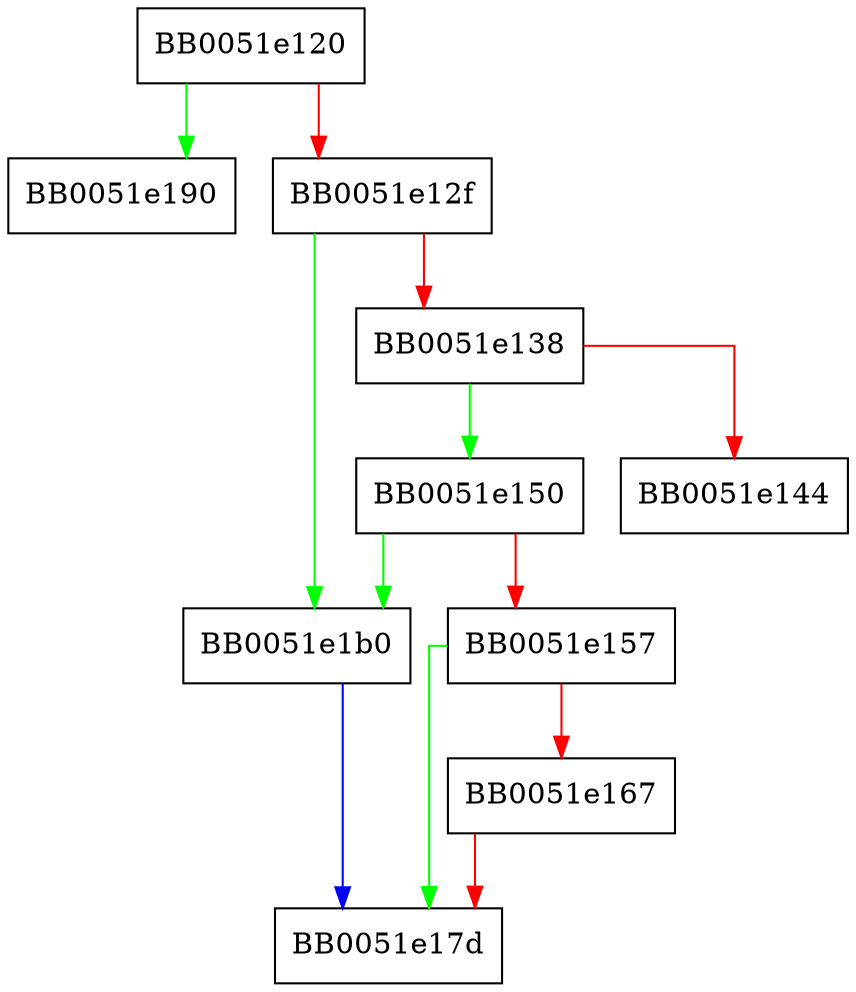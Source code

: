 digraph i2d_PrivateKey {
  node [shape="box"];
  graph [splines=ortho];
  BB0051e120 -> BB0051e190 [color="green"];
  BB0051e120 -> BB0051e12f [color="red"];
  BB0051e12f -> BB0051e1b0 [color="green"];
  BB0051e12f -> BB0051e138 [color="red"];
  BB0051e138 -> BB0051e150 [color="green"];
  BB0051e138 -> BB0051e144 [color="red"];
  BB0051e150 -> BB0051e1b0 [color="green"];
  BB0051e150 -> BB0051e157 [color="red"];
  BB0051e157 -> BB0051e17d [color="green"];
  BB0051e157 -> BB0051e167 [color="red"];
  BB0051e167 -> BB0051e17d [color="red"];
  BB0051e1b0 -> BB0051e17d [color="blue"];
}